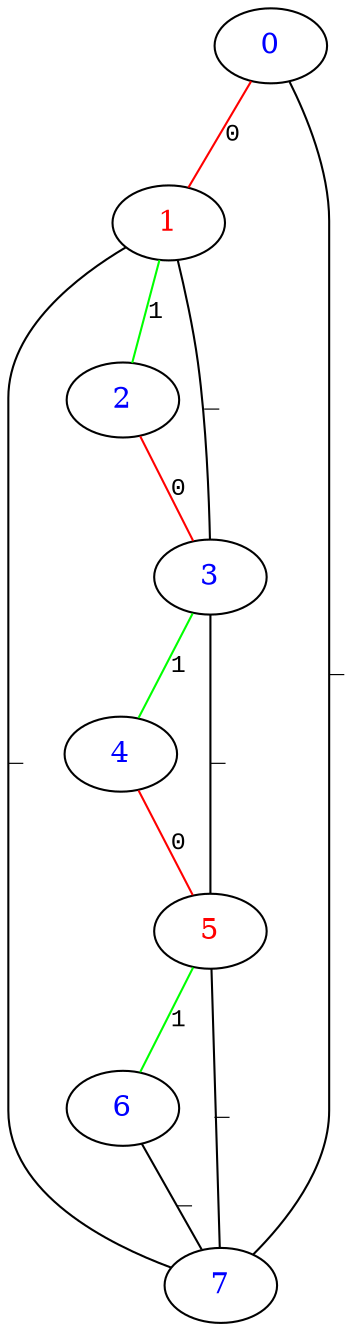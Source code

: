 graph G {
0 [fontcolor="#0000FFFF", label="4"];
1 [fontcolor="#FF0000FF", label="1"];
2 [fontcolor="#0000FFFF", label="3"];
3 [fontcolor="#0000FFFF", label="6"];
4 [fontcolor="#FF0000FF", label="5"];
5 [fontcolor="#0000FFFF", label="0"];
6 [fontcolor="#0000FFFF", label="7"];
7 [fontcolor="#0000FFFF", label="2"];
2 -- 0 [ color="#00FF00FF", label="1", fontname="Courier New",  fontsize=12];
0 -- 4 [ color="#FF0000FF", label="0", fontname="Courier New",  fontsize=12];
5 -- 1 [ color="#FF0000FF", label="0", fontname="Courier New",  fontsize=12];
1 -- 2 [ label="_", fontname="Courier New",  fontsize=12];
1 -- 6 [ label="_", fontname="Courier New",  fontsize=12];
1 -- 7 [ color="#00FF00FF", label="1", fontname="Courier New",  fontsize=12];
7 -- 2 [ color="#FF0000FF", label="0", fontname="Courier New",  fontsize=12];
2 -- 4 [ label="_", fontname="Courier New",  fontsize=12];
4 -- 3 [ color="#00FF00FF", label="1", fontname="Courier New",  fontsize=12];
3 -- 6 [ label="_", fontname="Courier New",  fontsize=12];
4 -- 6 [ label="_", fontname="Courier New",  fontsize=12];
5 -- 6 [ label="_", fontname="Courier New",  fontsize=12];
}
